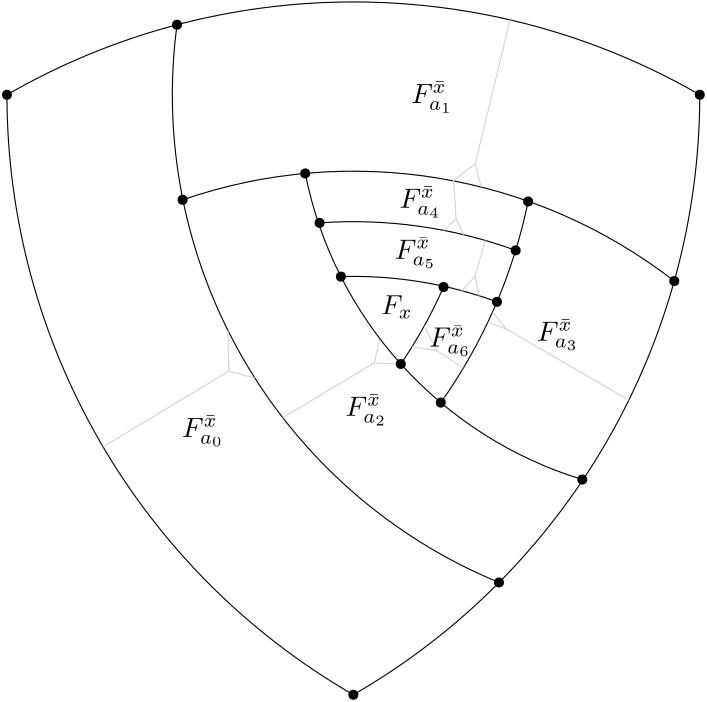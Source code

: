 <?xml version="1.0"?>
<!DOCTYPE ipe SYSTEM "ipe.dtd">
<ipe version="70206" creator="Ipe 7.2.7">
<info created="D:20190503161557" modified="D:20190506223106"/>
<ipestyle name="basic">
<symbol name="arrow/arc(spx)">
<path stroke="sym-stroke" fill="sym-stroke" pen="sym-pen">
0 0 m
-1 0.333 l
-1 -0.333 l
h
</path>
</symbol>
<symbol name="arrow/farc(spx)">
<path stroke="sym-stroke" fill="white" pen="sym-pen">
0 0 m
-1 0.333 l
-1 -0.333 l
h
</path>
</symbol>
<symbol name="arrow/ptarc(spx)">
<path stroke="sym-stroke" fill="sym-stroke" pen="sym-pen">
0 0 m
-1 0.333 l
-0.8 0 l
-1 -0.333 l
h
</path>
</symbol>
<symbol name="arrow/fptarc(spx)">
<path stroke="sym-stroke" fill="white" pen="sym-pen">
0 0 m
-1 0.333 l
-0.8 0 l
-1 -0.333 l
h
</path>
</symbol>
<symbol name="mark/circle(sx)" transformations="translations">
<path fill="sym-stroke">
0.6 0 0 0.6 0 0 e
0.4 0 0 0.4 0 0 e
</path>
</symbol>
<symbol name="mark/disk(sx)" transformations="translations">
<path fill="sym-stroke">
0.6 0 0 0.6 0 0 e
</path>
</symbol>
<symbol name="mark/fdisk(sfx)" transformations="translations">
<group>
<path fill="sym-fill">
0.5 0 0 0.5 0 0 e
</path>
<path fill="sym-stroke" fillrule="eofill">
0.6 0 0 0.6 0 0 e
0.4 0 0 0.4 0 0 e
</path>
</group>
</symbol>
<symbol name="mark/box(sx)" transformations="translations">
<path fill="sym-stroke" fillrule="eofill">
-0.6 -0.6 m
0.6 -0.6 l
0.6 0.6 l
-0.6 0.6 l
h
-0.4 -0.4 m
0.4 -0.4 l
0.4 0.4 l
-0.4 0.4 l
h
</path>
</symbol>
<symbol name="mark/square(sx)" transformations="translations">
<path fill="sym-stroke">
-0.6 -0.6 m
0.6 -0.6 l
0.6 0.6 l
-0.6 0.6 l
h
</path>
</symbol>
<symbol name="mark/fsquare(sfx)" transformations="translations">
<group>
<path fill="sym-fill">
-0.5 -0.5 m
0.5 -0.5 l
0.5 0.5 l
-0.5 0.5 l
h
</path>
<path fill="sym-stroke" fillrule="eofill">
-0.6 -0.6 m
0.6 -0.6 l
0.6 0.6 l
-0.6 0.6 l
h
-0.4 -0.4 m
0.4 -0.4 l
0.4 0.4 l
-0.4 0.4 l
h
</path>
</group>
</symbol>
<symbol name="mark/cross(sx)" transformations="translations">
<group>
<path fill="sym-stroke">
-0.43 -0.57 m
0.57 0.43 l
0.43 0.57 l
-0.57 -0.43 l
h
</path>
<path fill="sym-stroke">
-0.43 0.57 m
0.57 -0.43 l
0.43 -0.57 l
-0.57 0.43 l
h
</path>
</group>
</symbol>
<symbol name="arrow/fnormal(spx)">
<path stroke="sym-stroke" fill="white" pen="sym-pen">
0 0 m
-1 0.333 l
-1 -0.333 l
h
</path>
</symbol>
<symbol name="arrow/pointed(spx)">
<path stroke="sym-stroke" fill="sym-stroke" pen="sym-pen">
0 0 m
-1 0.333 l
-0.8 0 l
-1 -0.333 l
h
</path>
</symbol>
<symbol name="arrow/fpointed(spx)">
<path stroke="sym-stroke" fill="white" pen="sym-pen">
0 0 m
-1 0.333 l
-0.8 0 l
-1 -0.333 l
h
</path>
</symbol>
<symbol name="arrow/linear(spx)">
<path stroke="sym-stroke" pen="sym-pen">
-1 0.333 m
0 0 l
-1 -0.333 l
</path>
</symbol>
<symbol name="arrow/fdouble(spx)">
<path stroke="sym-stroke" fill="white" pen="sym-pen">
0 0 m
-1 0.333 l
-1 -0.333 l
h
-1 0 m
-2 0.333 l
-2 -0.333 l
h
</path>
</symbol>
<symbol name="arrow/double(spx)">
<path stroke="sym-stroke" fill="sym-stroke" pen="sym-pen">
0 0 m
-1 0.333 l
-1 -0.333 l
h
-1 0 m
-2 0.333 l
-2 -0.333 l
h
</path>
</symbol>
<pen name="heavier" value="0.8"/>
<pen name="fat" value="1.2"/>
<pen name="ultrafat" value="2"/>
<symbolsize name="large" value="5"/>
<symbolsize name="small" value="2"/>
<symbolsize name="tiny" value="1.1"/>
<arrowsize name="large" value="10"/>
<arrowsize name="small" value="5"/>
<arrowsize name="tiny" value="3"/>
<color name="red" value="1 0 0"/>
<color name="green" value="0 1 0"/>
<color name="blue" value="0 0 1"/>
<color name="yellow" value="1 1 0"/>
<color name="orange" value="1 0.647 0"/>
<color name="gold" value="1 0.843 0"/>
<color name="purple" value="0.627 0.125 0.941"/>
<color name="gray" value="0.745"/>
<color name="brown" value="0.647 0.165 0.165"/>
<color name="navy" value="0 0 0.502"/>
<color name="pink" value="1 0.753 0.796"/>
<color name="seagreen" value="0.18 0.545 0.341"/>
<color name="turquoise" value="0.251 0.878 0.816"/>
<color name="violet" value="0.933 0.51 0.933"/>
<color name="darkblue" value="0 0 0.545"/>
<color name="darkcyan" value="0 0.545 0.545"/>
<color name="darkgray" value="0.663"/>
<color name="darkgreen" value="0 0.392 0"/>
<color name="darkmagenta" value="0.545 0 0.545"/>
<color name="darkorange" value="1 0.549 0"/>
<color name="darkred" value="0.545 0 0"/>
<color name="lightblue" value="0.678 0.847 0.902"/>
<color name="lightcyan" value="0.878 1 1"/>
<color name="lightgray" value="0.827"/>
<color name="lightgreen" value="0.565 0.933 0.565"/>
<color name="lightyellow" value="1 1 0.878"/>
<dashstyle name="dashed" value="[4] 0"/>
<dashstyle name="dotted" value="[1 3] 0"/>
<dashstyle name="dash dotted" value="[4 2 1 2] 0"/>
<dashstyle name="dash dot dotted" value="[4 2 1 2 1 2] 0"/>
<textsize name="large" value="\large"/>
<textsize name="small" value="\small"/>
<textsize name="tiny" value="\tiny"/>
<textsize name="Large" value="\Large"/>
<textsize name="LARGE" value="\LARGE"/>
<textsize name="huge" value="\huge"/>
<textsize name="Huge" value="\Huge"/>
<textsize name="footnote" value="\footnotesize"/>
<textstyle name="center" begin="\begin{center}" end="\end{center}"/>
<textstyle name="itemize" begin="\begin{itemize}" end="\end{itemize}"/>
<textstyle name="item" begin="\begin{itemize}\item{}" end="\end{itemize}"/>
<gridsize name="4 pts" value="4"/>
<gridsize name="8 pts (~3 mm)" value="8"/>
<gridsize name="16 pts (~6 mm)" value="16"/>
<gridsize name="32 pts (~12 mm)" value="32"/>
<gridsize name="10 pts (~3.5 mm)" value="10"/>
<gridsize name="20 pts (~7 mm)" value="20"/>
<gridsize name="14 pts (~5 mm)" value="14"/>
<gridsize name="28 pts (~10 mm)" value="28"/>
<gridsize name="56 pts (~20 mm)" value="56"/>
<anglesize name="90 deg" value="90"/>
<anglesize name="60 deg" value="60"/>
<anglesize name="45 deg" value="45"/>
<anglesize name="30 deg" value="30"/>
<anglesize name="22.5 deg" value="22.5"/>
<opacity name="10%" value="0.1"/>
<opacity name="30%" value="0.3"/>
<opacity name="50%" value="0.5"/>
<opacity name="75%" value="0.75"/>
<tiling name="falling" angle="-60" step="4" width="1"/>
<tiling name="rising" angle="30" step="4" width="1"/>
</ipestyle>
<page>
<layer name="alpha"/>
<layer name="beta"/>
<view layers="alpha beta" active="beta"/>
<path layer="beta" stroke="lightgray">
270.39 574.152 m
268.33 565.464 l
277.908 565.087 l
</path>
<path layer="alpha" stroke="black">
136.115 662 m
249.415 0 0 249.415 385.531 662 260.823 446 a
</path>
<path stroke="black">
385.531 662 m
249.415 0 0 249.415 260.823 446 136.115 662 a
</path>
<path stroke="black">
260.823 446 m
249.415 0 0 249.415 136.115 662 385.531 662 a
</path>
<use name="mark/disk(sx)" pos="136.115 662" size="normal" stroke="black"/>
<use name="mark/disk(sx)" pos="385.531 662" size="normal" stroke="black"/>
<use name="mark/disk(sx)" pos="260.823 446" size="normal" stroke="black"/>
<path stroke="black">
197.343 687.202 m
189.868 0 0 189.868 385.531 662 313.239 486.434 a
</path>
<path stroke="black">
376.344 594.931 m
188.482 0 0 188.482 260.823 446 199.356 624.177 a
</path>
<path stroke="black">
243.498 633.684 m
144.827 0 0 144.827 385.531 662 343.239 523.485 a
</path>
<path stroke="black">
292.303 551.169 m
191.515 0 0 191.515 136.115 662 323.738 623.585 a
</path>
<path stroke="black">
319.254 605.98 m
170.316 0 0 170.316 260.823 446 248.675 615.883 a
</path>
<path stroke="black">
312.527 587.456 m
150.609 0 0 150.609 260.823 446 256.33 596.542 a
</path>
<use name="mark/disk(sx)" pos="199.356 624.177" size="normal" stroke="black"/>
<use name="mark/disk(sx)" pos="197.343 687.202" size="normal" stroke="black"/>
<use name="mark/disk(sx)" pos="243.498 633.684" size="normal" stroke="black"/>
<use name="mark/disk(sx)" pos="248.675 615.883" size="normal" stroke="black"/>
<use name="mark/disk(sx)" pos="256.33 596.542" size="normal" stroke="black"/>
<use name="mark/disk(sx)" pos="292.303 551.169" size="normal" stroke="black"/>
<use name="mark/disk(sx)" pos="343.239 523.485" size="normal" stroke="black"/>
<use name="mark/disk(sx)" pos="312.527 587.456" size="normal" stroke="black"/>
<use name="mark/disk(sx)" pos="319.254 605.98" size="normal" stroke="black"/>
<use name="mark/disk(sx)" pos="323.738 623.585" size="normal" stroke="black"/>
<use name="mark/disk(sx)" pos="376.344 594.931" size="normal" stroke="black"/>
<use name="mark/disk(sx)" pos="313.239 486.434" size="normal" stroke="black"/>
<text transformations="translations" pos="206.733 538.828" stroke="black" type="label" width="15.114" height="7.619" depth="3.46" halign="center" valign="baseline" style="math">F^{\bar{x}}_{a_0}</text>
<path stroke="black">
277.908 565.086 m
171.748 0 0 171.748 136.115 662 293.298 592.782 a
</path>
<use name="mark/disk(sx)" pos="277.908 565.086" size="normal" stroke="black"/>
<use name="mark/disk(sx)" pos="293.298 592.782" size="normal" stroke="black"/>
<text matrix="1 0 0 1 69.7542 44.1298" transformations="translations" pos="206.733 538.828" stroke="black" type="label" width="11.422" height="6.812" depth="1.49" halign="center" valign="baseline" style="math">F_x</text>
<text matrix="1 0 0 1 82.4652 120.179" transformations="translations" pos="206.733 538.828" stroke="black" type="label" width="15.114" height="7.619" depth="3.46" halign="center" valign="baseline" style="math">F^{\bar{x}}_{a_1}</text>
<text matrix="1 0 0 1 58.8234 7.59932" transformations="translations" pos="206.733 538.828" stroke="black" type="label" width="15.114" height="7.619" depth="3.46" halign="center" valign="baseline" style="math">F^{\bar{x}}_{a_2}</text>
<text matrix="1 0 0 1 127.779 34.6185" transformations="translations" pos="206.733 538.828" stroke="black" type="label" width="15.114" height="7.619" depth="3.46" halign="center" valign="baseline" style="math">F^{\bar{x}}_{a_3}</text>
<text matrix="1 0 0 1 78.2434 82.4649" transformations="translations" pos="206.733 538.828" stroke="black" type="label" width="15.114" height="7.619" depth="3.46" halign="center" valign="baseline" style="math">F^{\bar{x}}_{a_4}</text>
<text matrix="1 0 0 1 76.5547 64.1707" transformations="translations" pos="206.733 538.828" stroke="black" type="label" width="15.114" height="7.619" depth="3.46" halign="center" valign="baseline" style="math">F^{\bar{x}}_{a_5}</text>
<path layer="beta" stroke="lightgray">
215.659 577.186 m
215.986 562.493 l
225.426 559.939 l
</path>
<path stroke="lightgray">
215.986 562.493 m
170.701 535.288 l
</path>
<path stroke="lightgray">
296.669 631.042 m
304.674 637.009 l
306.895 628.764 l
</path>
<path stroke="lightgray">
304.674 637.009 m
317.227 688.954 l
</path>
<path stroke="lightgray">
268.33 565.464 m
235.432 545.723 l
</path>
<path stroke="lightgray">
309.225 580.079 m
315.646 577.807 l
310.981 583.899 l
</path>
<path stroke="lightgray">
315.646 577.807 m
359.996 552.067 l
</path>
<path stroke="lightgray">
293.373 613.177 m
297.817 617.352 l
300.555 611.617 l
</path>
<path stroke="lightgray">
297.817 617.352 m
296.927 630.992 l
</path>
<path stroke="lightgray">
299.832 591.469 m
304.674 596.779 l
305.959 589.687 l
</path>
<path stroke="lightgray">
304.674 596.779 m
308.325 609.558 l
</path>
<path stroke="lightgray">
281.99 571.348 m
290.96 569.807 l
286.315 578.71 l
</path>
<path stroke="lightgray">
290.96 569.807 m
300.411 563.588 l
</path>
<text layer="alpha" matrix="1 0 0 1 89.0005 32.5132" transformations="translations" pos="206.733 538.828" stroke="black" type="label" width="15.114" height="7.619" depth="3.46" halign="center" valign="baseline" style="math">F^{\bar{x}}_{a_6}</text>
</page>
</ipe>
